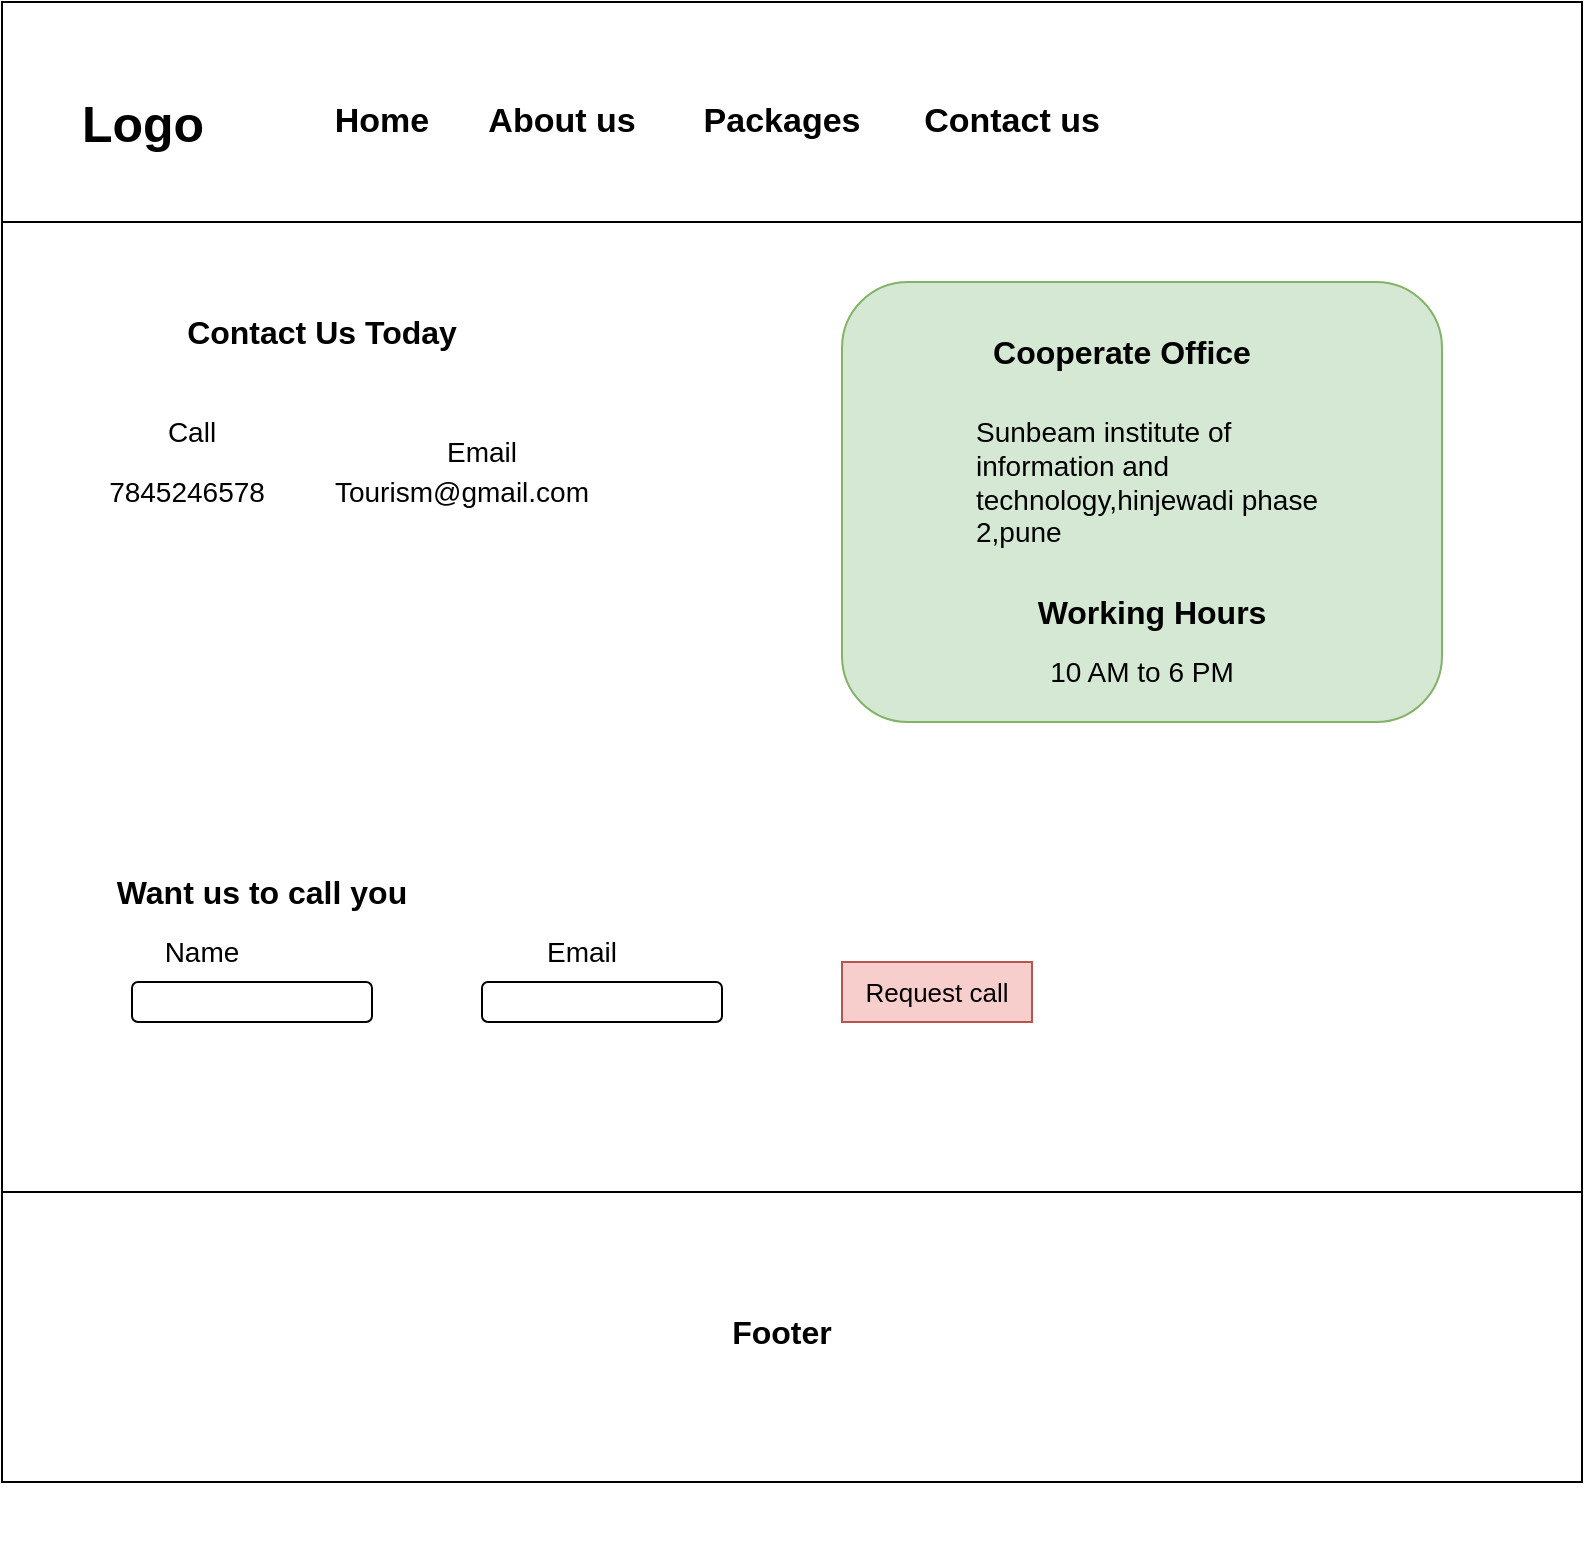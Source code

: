 <mxfile version="24.2.5" type="device">
  <diagram name="Page-1" id="xnV3SyQSmONjZ3Rqiviw">
    <mxGraphModel dx="1050" dy="621" grid="1" gridSize="10" guides="1" tooltips="1" connect="1" arrows="1" fold="1" page="1" pageScale="1" pageWidth="850" pageHeight="1100" math="0" shadow="0">
      <root>
        <mxCell id="0" />
        <mxCell id="1" parent="0" />
        <mxCell id="lnChyeiL-BGFHyh5l16n-19" style="edgeStyle=orthogonalEdgeStyle;rounded=0;orthogonalLoop=1;jettySize=auto;html=1;exitX=0.5;exitY=1;exitDx=0;exitDy=0;" parent="1" edge="1">
          <mxGeometry relative="1" as="geometry">
            <mxPoint x="425" y="800" as="sourcePoint" />
            <mxPoint x="425" y="800" as="targetPoint" />
          </mxGeometry>
        </mxCell>
        <mxCell id="4_FmF-uV8AbZ15JTgmGW-25" value="" style="rounded=0;whiteSpace=wrap;html=1;" parent="1" vertex="1">
          <mxGeometry x="50" y="30" width="790" height="740" as="geometry" />
        </mxCell>
        <mxCell id="4_FmF-uV8AbZ15JTgmGW-51" value="" style="endArrow=none;html=1;rounded=0;" parent="1" edge="1">
          <mxGeometry width="50" height="50" relative="1" as="geometry">
            <mxPoint x="50" y="140" as="sourcePoint" />
            <mxPoint x="840" y="140" as="targetPoint" />
          </mxGeometry>
        </mxCell>
        <mxCell id="4_FmF-uV8AbZ15JTgmGW-52" value="&lt;font style=&quot;font-size: 25px;&quot;&gt;&lt;b&gt;Logo&lt;/b&gt;&lt;/font&gt;" style="text;html=1;align=center;verticalAlign=middle;resizable=0;points=[];autosize=1;strokeColor=none;fillColor=none;" parent="1" vertex="1">
          <mxGeometry x="80" y="70" width="80" height="40" as="geometry" />
        </mxCell>
        <mxCell id="4_FmF-uV8AbZ15JTgmGW-53" value="&lt;font style=&quot;font-size: 17px;&quot;&gt;&lt;b&gt;Home&lt;/b&gt;&lt;/font&gt;" style="text;strokeColor=none;align=center;fillColor=none;html=1;verticalAlign=middle;whiteSpace=wrap;rounded=0;" parent="1" vertex="1">
          <mxGeometry x="210" y="75" width="60" height="30" as="geometry" />
        </mxCell>
        <mxCell id="4_FmF-uV8AbZ15JTgmGW-54" value="&lt;font style=&quot;font-size: 17px;&quot;&gt;&lt;b&gt;About us&lt;/b&gt;&lt;/font&gt;" style="text;strokeColor=none;align=center;fillColor=none;html=1;verticalAlign=middle;whiteSpace=wrap;rounded=0;" parent="1" vertex="1">
          <mxGeometry x="290" y="75" width="80" height="30" as="geometry" />
        </mxCell>
        <mxCell id="4_FmF-uV8AbZ15JTgmGW-55" value="&lt;font style=&quot;font-size: 17px;&quot;&gt;&lt;b&gt;Packages&lt;/b&gt;&lt;/font&gt;" style="text;strokeColor=none;align=center;fillColor=none;html=1;verticalAlign=middle;whiteSpace=wrap;rounded=0;" parent="1" vertex="1">
          <mxGeometry x="410" y="75" width="60" height="30" as="geometry" />
        </mxCell>
        <mxCell id="4_FmF-uV8AbZ15JTgmGW-56" value="&lt;font style=&quot;font-size: 17px;&quot;&gt;&lt;b&gt;Contact us&lt;/b&gt;&lt;/font&gt;" style="text;strokeColor=none;align=center;fillColor=none;html=1;verticalAlign=middle;whiteSpace=wrap;rounded=0;" parent="1" vertex="1">
          <mxGeometry x="510" y="75" width="90" height="30" as="geometry" />
        </mxCell>
        <mxCell id="4_FmF-uV8AbZ15JTgmGW-57" value="&lt;font style=&quot;font-size: 16px;&quot;&gt;&lt;b&gt;Contact Us Today&lt;/b&gt;&lt;/font&gt;" style="text;strokeColor=none;align=center;fillColor=none;html=1;verticalAlign=middle;whiteSpace=wrap;rounded=0;" parent="1" vertex="1">
          <mxGeometry x="140" y="180" width="140" height="30" as="geometry" />
        </mxCell>
        <mxCell id="4_FmF-uV8AbZ15JTgmGW-58" value="&lt;span style=&quot;font-size: 16px;&quot;&gt;&lt;b&gt;Want us to call you&lt;/b&gt;&lt;/span&gt;" style="text;strokeColor=none;align=center;fillColor=none;html=1;verticalAlign=middle;whiteSpace=wrap;rounded=0;" parent="1" vertex="1">
          <mxGeometry x="90" y="460" width="180" height="30" as="geometry" />
        </mxCell>
        <mxCell id="4_FmF-uV8AbZ15JTgmGW-59" value="&lt;font style=&quot;font-size: 16px;&quot;&gt;&lt;b&gt;Footer&lt;/b&gt;&lt;/font&gt;" style="text;strokeColor=none;align=center;fillColor=none;html=1;verticalAlign=middle;whiteSpace=wrap;rounded=0;" parent="1" vertex="1">
          <mxGeometry x="365" y="680" width="150" height="30" as="geometry" />
        </mxCell>
        <mxCell id="4_FmF-uV8AbZ15JTgmGW-60" value="" style="rounded=1;whiteSpace=wrap;html=1;fillColor=#d5e8d4;strokeColor=#82b366;" parent="1" vertex="1">
          <mxGeometry x="470" y="170" width="300" height="220" as="geometry" />
        </mxCell>
        <mxCell id="4_FmF-uV8AbZ15JTgmGW-61" value="&lt;font style=&quot;font-size: 16px;&quot;&gt;&lt;b&gt;Cooperate Office&lt;/b&gt;&lt;/font&gt;" style="text;strokeColor=none;align=center;fillColor=none;html=1;verticalAlign=middle;whiteSpace=wrap;rounded=0;" parent="1" vertex="1">
          <mxGeometry x="535" y="190" width="150" height="30" as="geometry" />
        </mxCell>
        <mxCell id="4_FmF-uV8AbZ15JTgmGW-62" value="&lt;div style=&quot;&quot;&gt;&lt;span style=&quot;font-size: 14px; background-color: initial;&quot;&gt;Sunbeam institute of information and technology,hinjewadi phase 2,pune&lt;/span&gt;&lt;/div&gt;" style="text;strokeColor=none;align=left;fillColor=none;html=1;verticalAlign=middle;whiteSpace=wrap;rounded=0;" parent="1" vertex="1">
          <mxGeometry x="535" y="230" width="190" height="80" as="geometry" />
        </mxCell>
        <mxCell id="4_FmF-uV8AbZ15JTgmGW-63" value="&lt;font style=&quot;font-size: 16px;&quot;&gt;&lt;b&gt;Working Hours&lt;/b&gt;&lt;/font&gt;" style="text;strokeColor=none;align=center;fillColor=none;html=1;verticalAlign=middle;whiteSpace=wrap;rounded=0;" parent="1" vertex="1">
          <mxGeometry x="540" y="320" width="170" height="30" as="geometry" />
        </mxCell>
        <mxCell id="4_FmF-uV8AbZ15JTgmGW-64" value="&lt;font style=&quot;font-size: 14px;&quot;&gt;Call&lt;/font&gt;" style="text;strokeColor=none;align=center;fillColor=none;html=1;verticalAlign=middle;whiteSpace=wrap;rounded=0;" parent="1" vertex="1">
          <mxGeometry x="115" y="230" width="60" height="30" as="geometry" />
        </mxCell>
        <mxCell id="4_FmF-uV8AbZ15JTgmGW-65" value="&lt;span style=&quot;font-size: 14px;&quot;&gt;Name&lt;/span&gt;" style="text;strokeColor=none;align=center;fillColor=none;html=1;verticalAlign=middle;whiteSpace=wrap;rounded=0;" parent="1" vertex="1">
          <mxGeometry x="120" y="490" width="60" height="30" as="geometry" />
        </mxCell>
        <mxCell id="4_FmF-uV8AbZ15JTgmGW-66" value="&lt;font style=&quot;font-size: 14px;&quot;&gt;7845246578&lt;/font&gt;" style="text;strokeColor=none;align=center;fillColor=none;html=1;verticalAlign=middle;whiteSpace=wrap;rounded=0;" parent="1" vertex="1">
          <mxGeometry x="95" y="260" width="95" height="30" as="geometry" />
        </mxCell>
        <mxCell id="4_FmF-uV8AbZ15JTgmGW-67" value="&lt;font style=&quot;font-size: 14px;&quot;&gt;Tourism@gmail.com&lt;/font&gt;" style="text;strokeColor=none;align=center;fillColor=none;html=1;verticalAlign=middle;whiteSpace=wrap;rounded=0;" parent="1" vertex="1">
          <mxGeometry x="215" y="260" width="130" height="30" as="geometry" />
        </mxCell>
        <mxCell id="4_FmF-uV8AbZ15JTgmGW-68" value="&lt;font style=&quot;font-size: 14px;&quot;&gt;10 AM to 6 PM&lt;/font&gt;" style="text;strokeColor=none;align=center;fillColor=none;html=1;verticalAlign=middle;whiteSpace=wrap;rounded=0;" parent="1" vertex="1">
          <mxGeometry x="570" y="350" width="100" height="30" as="geometry" />
        </mxCell>
        <mxCell id="4_FmF-uV8AbZ15JTgmGW-69" value="" style="rounded=1;whiteSpace=wrap;html=1;" parent="1" vertex="1">
          <mxGeometry x="115" y="520" width="120" height="20" as="geometry" />
        </mxCell>
        <mxCell id="4_FmF-uV8AbZ15JTgmGW-70" value="&lt;font style=&quot;font-size: 14px;&quot;&gt;Email&lt;/font&gt;" style="text;strokeColor=none;align=center;fillColor=none;html=1;verticalAlign=middle;whiteSpace=wrap;rounded=0;" parent="1" vertex="1">
          <mxGeometry x="260" y="240" width="60" height="30" as="geometry" />
        </mxCell>
        <mxCell id="4_FmF-uV8AbZ15JTgmGW-71" value="&lt;span style=&quot;font-size: 14px;&quot;&gt;Email&lt;/span&gt;" style="text;strokeColor=none;align=center;fillColor=none;html=1;verticalAlign=middle;whiteSpace=wrap;rounded=0;" parent="1" vertex="1">
          <mxGeometry x="310" y="490" width="60" height="30" as="geometry" />
        </mxCell>
        <mxCell id="4_FmF-uV8AbZ15JTgmGW-72" value="" style="rounded=1;whiteSpace=wrap;html=1;" parent="1" vertex="1">
          <mxGeometry x="290" y="520" width="120" height="20" as="geometry" />
        </mxCell>
        <mxCell id="4_FmF-uV8AbZ15JTgmGW-73" value="&lt;font style=&quot;font-size: 13px;&quot;&gt;Request call&lt;/font&gt;" style="text;strokeColor=#b85450;align=center;fillColor=#f8cecc;html=1;verticalAlign=middle;whiteSpace=wrap;rounded=0;" parent="1" vertex="1">
          <mxGeometry x="470" y="510" width="95" height="30" as="geometry" />
        </mxCell>
        <mxCell id="4_FmF-uV8AbZ15JTgmGW-74" value="" style="endArrow=none;html=1;rounded=0;" parent="1" edge="1">
          <mxGeometry width="50" height="50" relative="1" as="geometry">
            <mxPoint x="50" y="625" as="sourcePoint" />
            <mxPoint x="840" y="625" as="targetPoint" />
          </mxGeometry>
        </mxCell>
        <mxCell id="4_FmF-uV8AbZ15JTgmGW-75" style="edgeStyle=orthogonalEdgeStyle;rounded=0;orthogonalLoop=1;jettySize=auto;html=1;exitX=0.5;exitY=1;exitDx=0;exitDy=0;" parent="1" source="4_FmF-uV8AbZ15JTgmGW-25" target="4_FmF-uV8AbZ15JTgmGW-25" edge="1">
          <mxGeometry relative="1" as="geometry" />
        </mxCell>
      </root>
    </mxGraphModel>
  </diagram>
</mxfile>

